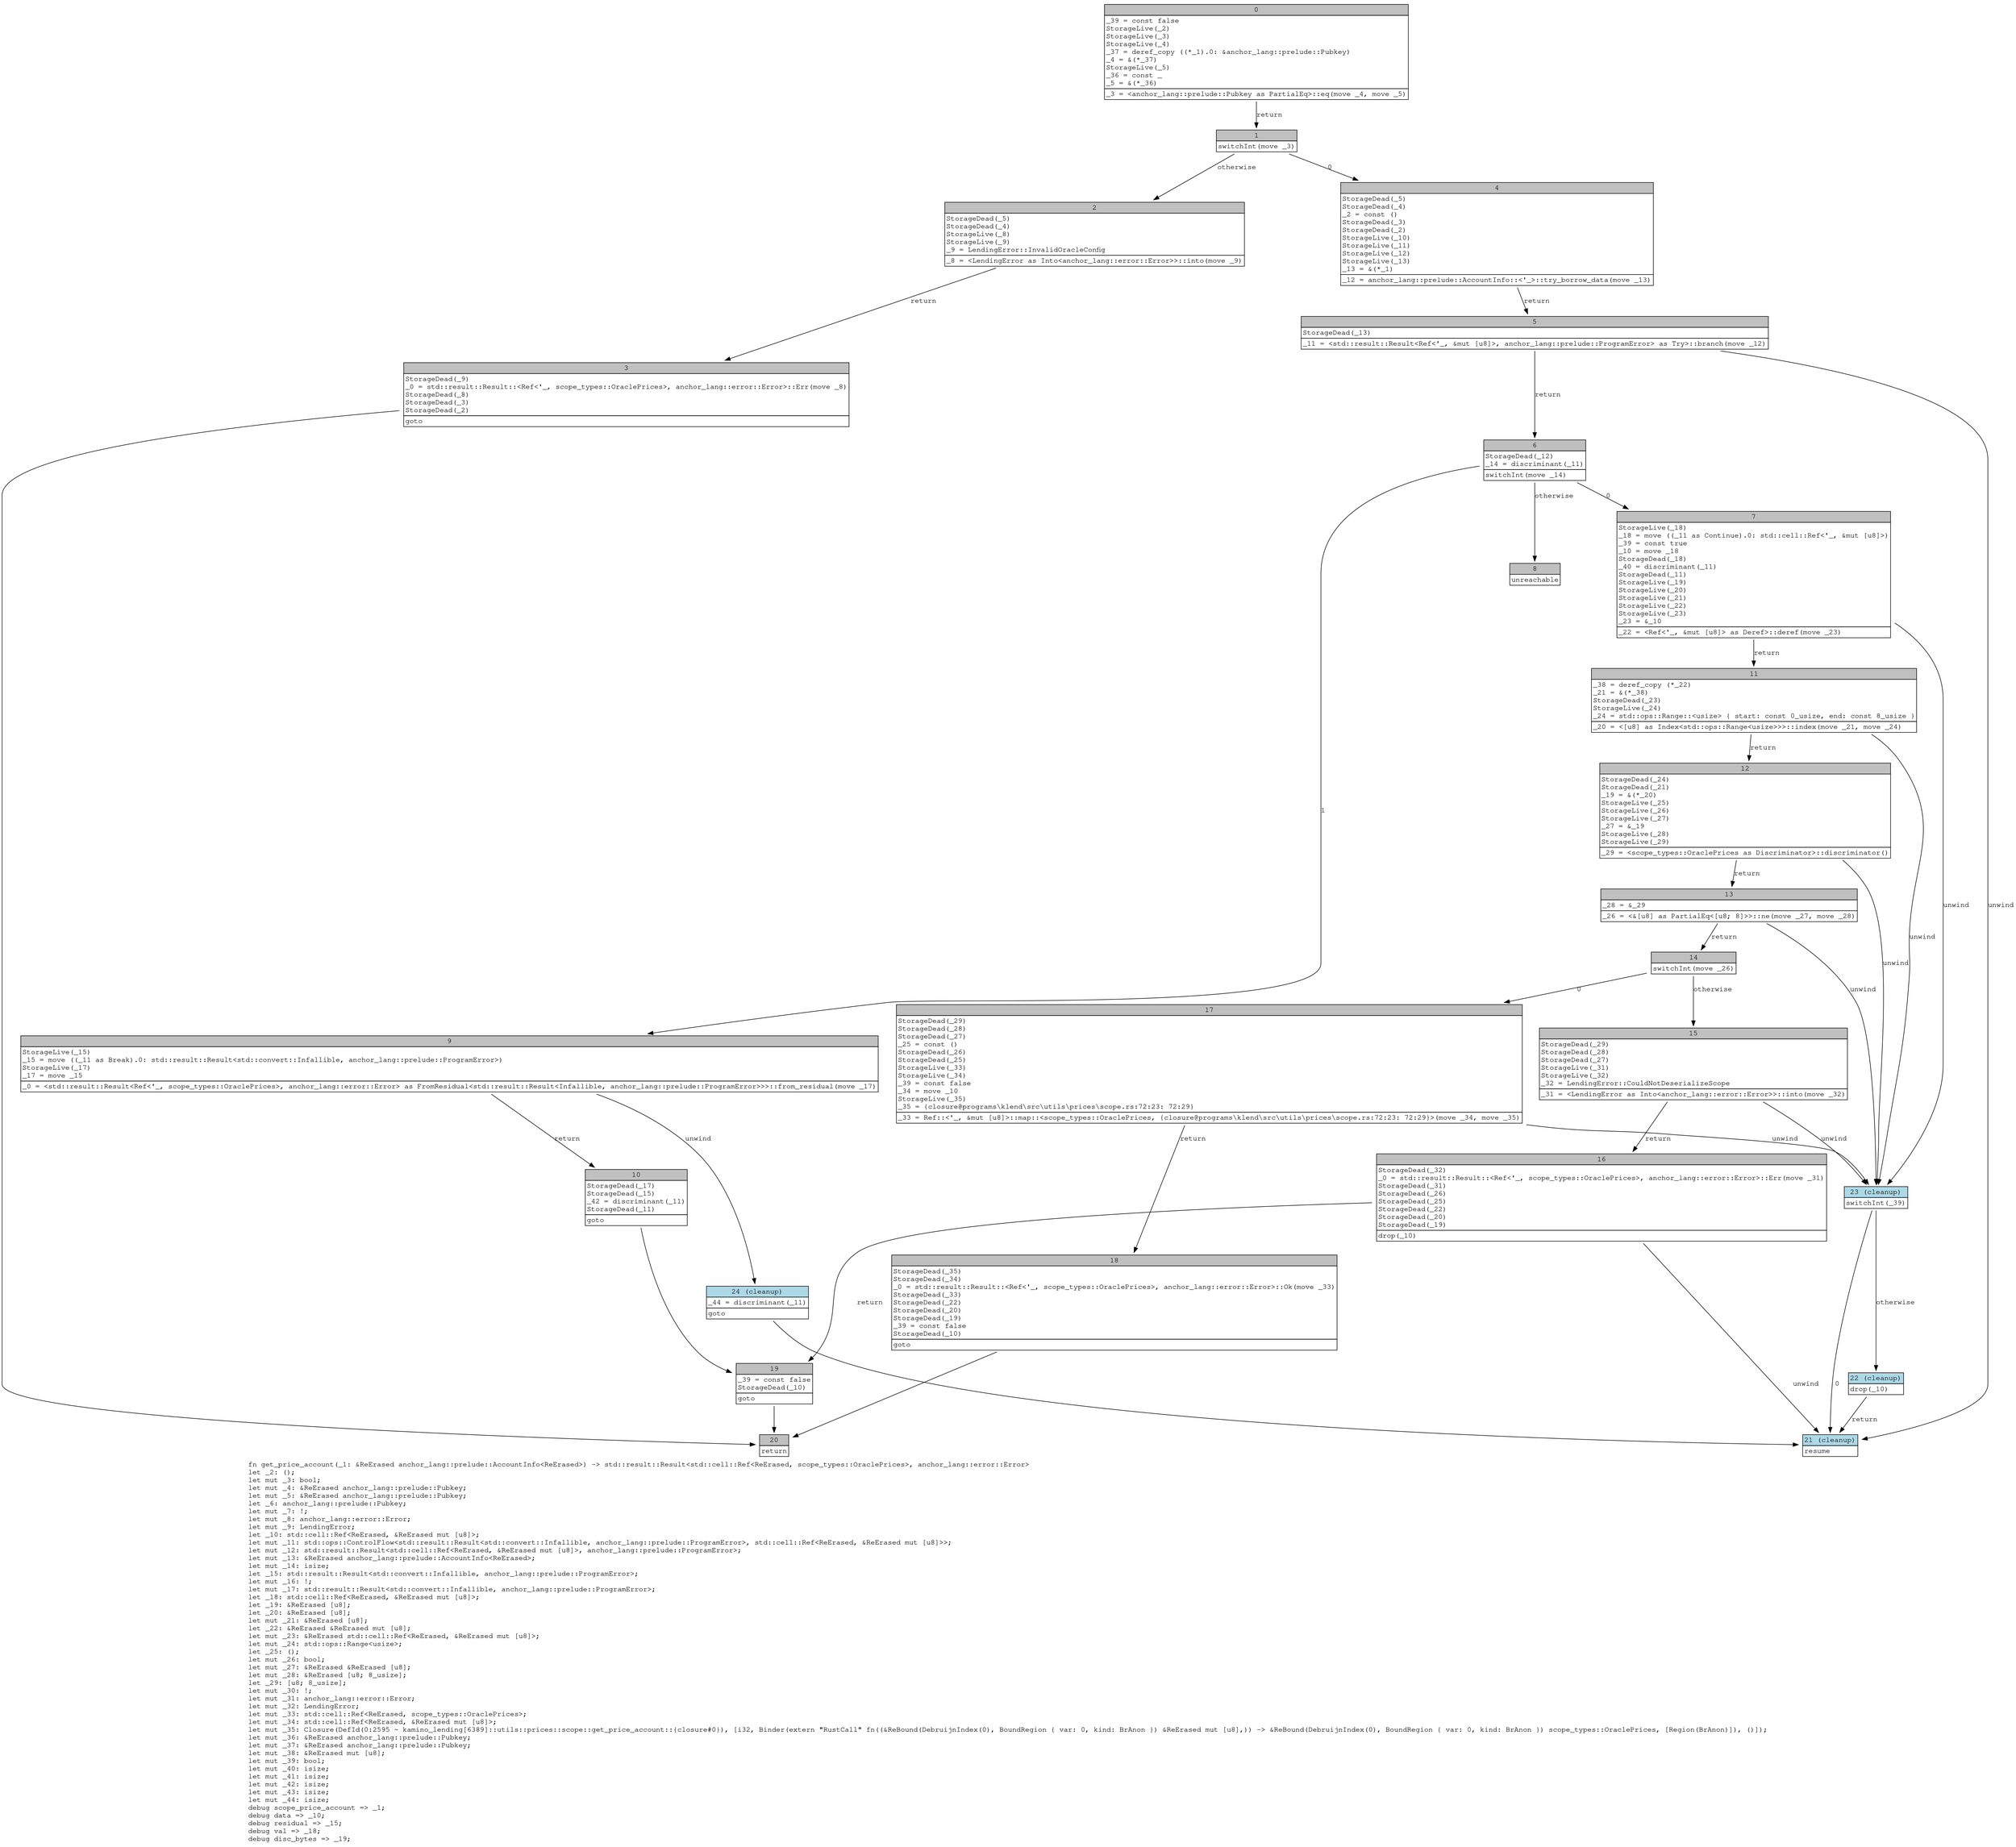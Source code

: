 digraph Mir_0_2593 {
    graph [fontname="Courier, monospace"];
    node [fontname="Courier, monospace"];
    edge [fontname="Courier, monospace"];
    label=<fn get_price_account(_1: &amp;ReErased anchor_lang::prelude::AccountInfo&lt;ReErased&gt;) -&gt; std::result::Result&lt;std::cell::Ref&lt;ReErased, scope_types::OraclePrices&gt;, anchor_lang::error::Error&gt;<br align="left"/>let _2: ();<br align="left"/>let mut _3: bool;<br align="left"/>let mut _4: &amp;ReErased anchor_lang::prelude::Pubkey;<br align="left"/>let mut _5: &amp;ReErased anchor_lang::prelude::Pubkey;<br align="left"/>let _6: anchor_lang::prelude::Pubkey;<br align="left"/>let mut _7: !;<br align="left"/>let mut _8: anchor_lang::error::Error;<br align="left"/>let mut _9: LendingError;<br align="left"/>let _10: std::cell::Ref&lt;ReErased, &amp;ReErased mut [u8]&gt;;<br align="left"/>let mut _11: std::ops::ControlFlow&lt;std::result::Result&lt;std::convert::Infallible, anchor_lang::prelude::ProgramError&gt;, std::cell::Ref&lt;ReErased, &amp;ReErased mut [u8]&gt;&gt;;<br align="left"/>let mut _12: std::result::Result&lt;std::cell::Ref&lt;ReErased, &amp;ReErased mut [u8]&gt;, anchor_lang::prelude::ProgramError&gt;;<br align="left"/>let mut _13: &amp;ReErased anchor_lang::prelude::AccountInfo&lt;ReErased&gt;;<br align="left"/>let mut _14: isize;<br align="left"/>let _15: std::result::Result&lt;std::convert::Infallible, anchor_lang::prelude::ProgramError&gt;;<br align="left"/>let mut _16: !;<br align="left"/>let mut _17: std::result::Result&lt;std::convert::Infallible, anchor_lang::prelude::ProgramError&gt;;<br align="left"/>let _18: std::cell::Ref&lt;ReErased, &amp;ReErased mut [u8]&gt;;<br align="left"/>let _19: &amp;ReErased [u8];<br align="left"/>let _20: &amp;ReErased [u8];<br align="left"/>let mut _21: &amp;ReErased [u8];<br align="left"/>let _22: &amp;ReErased &amp;ReErased mut [u8];<br align="left"/>let mut _23: &amp;ReErased std::cell::Ref&lt;ReErased, &amp;ReErased mut [u8]&gt;;<br align="left"/>let mut _24: std::ops::Range&lt;usize&gt;;<br align="left"/>let _25: ();<br align="left"/>let mut _26: bool;<br align="left"/>let mut _27: &amp;ReErased &amp;ReErased [u8];<br align="left"/>let mut _28: &amp;ReErased [u8; 8_usize];<br align="left"/>let _29: [u8; 8_usize];<br align="left"/>let mut _30: !;<br align="left"/>let mut _31: anchor_lang::error::Error;<br align="left"/>let mut _32: LendingError;<br align="left"/>let mut _33: std::cell::Ref&lt;ReErased, scope_types::OraclePrices&gt;;<br align="left"/>let mut _34: std::cell::Ref&lt;ReErased, &amp;ReErased mut [u8]&gt;;<br align="left"/>let mut _35: Closure(DefId(0:2595 ~ kamino_lending[6389]::utils::prices::scope::get_price_account::{closure#0}), [i32, Binder(extern &quot;RustCall&quot; fn((&amp;ReBound(DebruijnIndex(0), BoundRegion { var: 0, kind: BrAnon }) &amp;ReErased mut [u8],)) -&gt; &amp;ReBound(DebruijnIndex(0), BoundRegion { var: 0, kind: BrAnon }) scope_types::OraclePrices, [Region(BrAnon)]), ()]);<br align="left"/>let mut _36: &amp;ReErased anchor_lang::prelude::Pubkey;<br align="left"/>let mut _37: &amp;ReErased anchor_lang::prelude::Pubkey;<br align="left"/>let mut _38: &amp;ReErased mut [u8];<br align="left"/>let mut _39: bool;<br align="left"/>let mut _40: isize;<br align="left"/>let mut _41: isize;<br align="left"/>let mut _42: isize;<br align="left"/>let mut _43: isize;<br align="left"/>let mut _44: isize;<br align="left"/>debug scope_price_account =&gt; _1;<br align="left"/>debug data =&gt; _10;<br align="left"/>debug residual =&gt; _15;<br align="left"/>debug val =&gt; _18;<br align="left"/>debug disc_bytes =&gt; _19;<br align="left"/>>;
    bb0__0_2593 [shape="none", label=<<table border="0" cellborder="1" cellspacing="0"><tr><td bgcolor="gray" align="center" colspan="1">0</td></tr><tr><td align="left" balign="left">_39 = const false<br/>StorageLive(_2)<br/>StorageLive(_3)<br/>StorageLive(_4)<br/>_37 = deref_copy ((*_1).0: &amp;anchor_lang::prelude::Pubkey)<br/>_4 = &amp;(*_37)<br/>StorageLive(_5)<br/>_36 = const _<br/>_5 = &amp;(*_36)<br/></td></tr><tr><td align="left">_3 = &lt;anchor_lang::prelude::Pubkey as PartialEq&gt;::eq(move _4, move _5)</td></tr></table>>];
    bb1__0_2593 [shape="none", label=<<table border="0" cellborder="1" cellspacing="0"><tr><td bgcolor="gray" align="center" colspan="1">1</td></tr><tr><td align="left">switchInt(move _3)</td></tr></table>>];
    bb2__0_2593 [shape="none", label=<<table border="0" cellborder="1" cellspacing="0"><tr><td bgcolor="gray" align="center" colspan="1">2</td></tr><tr><td align="left" balign="left">StorageDead(_5)<br/>StorageDead(_4)<br/>StorageLive(_8)<br/>StorageLive(_9)<br/>_9 = LendingError::InvalidOracleConfig<br/></td></tr><tr><td align="left">_8 = &lt;LendingError as Into&lt;anchor_lang::error::Error&gt;&gt;::into(move _9)</td></tr></table>>];
    bb3__0_2593 [shape="none", label=<<table border="0" cellborder="1" cellspacing="0"><tr><td bgcolor="gray" align="center" colspan="1">3</td></tr><tr><td align="left" balign="left">StorageDead(_9)<br/>_0 = std::result::Result::&lt;Ref&lt;'_, scope_types::OraclePrices&gt;, anchor_lang::error::Error&gt;::Err(move _8)<br/>StorageDead(_8)<br/>StorageDead(_3)<br/>StorageDead(_2)<br/></td></tr><tr><td align="left">goto</td></tr></table>>];
    bb4__0_2593 [shape="none", label=<<table border="0" cellborder="1" cellspacing="0"><tr><td bgcolor="gray" align="center" colspan="1">4</td></tr><tr><td align="left" balign="left">StorageDead(_5)<br/>StorageDead(_4)<br/>_2 = const ()<br/>StorageDead(_3)<br/>StorageDead(_2)<br/>StorageLive(_10)<br/>StorageLive(_11)<br/>StorageLive(_12)<br/>StorageLive(_13)<br/>_13 = &amp;(*_1)<br/></td></tr><tr><td align="left">_12 = anchor_lang::prelude::AccountInfo::&lt;'_&gt;::try_borrow_data(move _13)</td></tr></table>>];
    bb5__0_2593 [shape="none", label=<<table border="0" cellborder="1" cellspacing="0"><tr><td bgcolor="gray" align="center" colspan="1">5</td></tr><tr><td align="left" balign="left">StorageDead(_13)<br/></td></tr><tr><td align="left">_11 = &lt;std::result::Result&lt;Ref&lt;'_, &amp;mut [u8]&gt;, anchor_lang::prelude::ProgramError&gt; as Try&gt;::branch(move _12)</td></tr></table>>];
    bb6__0_2593 [shape="none", label=<<table border="0" cellborder="1" cellspacing="0"><tr><td bgcolor="gray" align="center" colspan="1">6</td></tr><tr><td align="left" balign="left">StorageDead(_12)<br/>_14 = discriminant(_11)<br/></td></tr><tr><td align="left">switchInt(move _14)</td></tr></table>>];
    bb7__0_2593 [shape="none", label=<<table border="0" cellborder="1" cellspacing="0"><tr><td bgcolor="gray" align="center" colspan="1">7</td></tr><tr><td align="left" balign="left">StorageLive(_18)<br/>_18 = move ((_11 as Continue).0: std::cell::Ref&lt;'_, &amp;mut [u8]&gt;)<br/>_39 = const true<br/>_10 = move _18<br/>StorageDead(_18)<br/>_40 = discriminant(_11)<br/>StorageDead(_11)<br/>StorageLive(_19)<br/>StorageLive(_20)<br/>StorageLive(_21)<br/>StorageLive(_22)<br/>StorageLive(_23)<br/>_23 = &amp;_10<br/></td></tr><tr><td align="left">_22 = &lt;Ref&lt;'_, &amp;mut [u8]&gt; as Deref&gt;::deref(move _23)</td></tr></table>>];
    bb8__0_2593 [shape="none", label=<<table border="0" cellborder="1" cellspacing="0"><tr><td bgcolor="gray" align="center" colspan="1">8</td></tr><tr><td align="left">unreachable</td></tr></table>>];
    bb9__0_2593 [shape="none", label=<<table border="0" cellborder="1" cellspacing="0"><tr><td bgcolor="gray" align="center" colspan="1">9</td></tr><tr><td align="left" balign="left">StorageLive(_15)<br/>_15 = move ((_11 as Break).0: std::result::Result&lt;std::convert::Infallible, anchor_lang::prelude::ProgramError&gt;)<br/>StorageLive(_17)<br/>_17 = move _15<br/></td></tr><tr><td align="left">_0 = &lt;std::result::Result&lt;Ref&lt;'_, scope_types::OraclePrices&gt;, anchor_lang::error::Error&gt; as FromResidual&lt;std::result::Result&lt;Infallible, anchor_lang::prelude::ProgramError&gt;&gt;&gt;::from_residual(move _17)</td></tr></table>>];
    bb10__0_2593 [shape="none", label=<<table border="0" cellborder="1" cellspacing="0"><tr><td bgcolor="gray" align="center" colspan="1">10</td></tr><tr><td align="left" balign="left">StorageDead(_17)<br/>StorageDead(_15)<br/>_42 = discriminant(_11)<br/>StorageDead(_11)<br/></td></tr><tr><td align="left">goto</td></tr></table>>];
    bb11__0_2593 [shape="none", label=<<table border="0" cellborder="1" cellspacing="0"><tr><td bgcolor="gray" align="center" colspan="1">11</td></tr><tr><td align="left" balign="left">_38 = deref_copy (*_22)<br/>_21 = &amp;(*_38)<br/>StorageDead(_23)<br/>StorageLive(_24)<br/>_24 = std::ops::Range::&lt;usize&gt; { start: const 0_usize, end: const 8_usize }<br/></td></tr><tr><td align="left">_20 = &lt;[u8] as Index&lt;std::ops::Range&lt;usize&gt;&gt;&gt;::index(move _21, move _24)</td></tr></table>>];
    bb12__0_2593 [shape="none", label=<<table border="0" cellborder="1" cellspacing="0"><tr><td bgcolor="gray" align="center" colspan="1">12</td></tr><tr><td align="left" balign="left">StorageDead(_24)<br/>StorageDead(_21)<br/>_19 = &amp;(*_20)<br/>StorageLive(_25)<br/>StorageLive(_26)<br/>StorageLive(_27)<br/>_27 = &amp;_19<br/>StorageLive(_28)<br/>StorageLive(_29)<br/></td></tr><tr><td align="left">_29 = &lt;scope_types::OraclePrices as Discriminator&gt;::discriminator()</td></tr></table>>];
    bb13__0_2593 [shape="none", label=<<table border="0" cellborder="1" cellspacing="0"><tr><td bgcolor="gray" align="center" colspan="1">13</td></tr><tr><td align="left" balign="left">_28 = &amp;_29<br/></td></tr><tr><td align="left">_26 = &lt;&amp;[u8] as PartialEq&lt;[u8; 8]&gt;&gt;::ne(move _27, move _28)</td></tr></table>>];
    bb14__0_2593 [shape="none", label=<<table border="0" cellborder="1" cellspacing="0"><tr><td bgcolor="gray" align="center" colspan="1">14</td></tr><tr><td align="left">switchInt(move _26)</td></tr></table>>];
    bb15__0_2593 [shape="none", label=<<table border="0" cellborder="1" cellspacing="0"><tr><td bgcolor="gray" align="center" colspan="1">15</td></tr><tr><td align="left" balign="left">StorageDead(_29)<br/>StorageDead(_28)<br/>StorageDead(_27)<br/>StorageLive(_31)<br/>StorageLive(_32)<br/>_32 = LendingError::CouldNotDeserializeScope<br/></td></tr><tr><td align="left">_31 = &lt;LendingError as Into&lt;anchor_lang::error::Error&gt;&gt;::into(move _32)</td></tr></table>>];
    bb16__0_2593 [shape="none", label=<<table border="0" cellborder="1" cellspacing="0"><tr><td bgcolor="gray" align="center" colspan="1">16</td></tr><tr><td align="left" balign="left">StorageDead(_32)<br/>_0 = std::result::Result::&lt;Ref&lt;'_, scope_types::OraclePrices&gt;, anchor_lang::error::Error&gt;::Err(move _31)<br/>StorageDead(_31)<br/>StorageDead(_26)<br/>StorageDead(_25)<br/>StorageDead(_22)<br/>StorageDead(_20)<br/>StorageDead(_19)<br/></td></tr><tr><td align="left">drop(_10)</td></tr></table>>];
    bb17__0_2593 [shape="none", label=<<table border="0" cellborder="1" cellspacing="0"><tr><td bgcolor="gray" align="center" colspan="1">17</td></tr><tr><td align="left" balign="left">StorageDead(_29)<br/>StorageDead(_28)<br/>StorageDead(_27)<br/>_25 = const ()<br/>StorageDead(_26)<br/>StorageDead(_25)<br/>StorageLive(_33)<br/>StorageLive(_34)<br/>_39 = const false<br/>_34 = move _10<br/>StorageLive(_35)<br/>_35 = {closure@programs\klend\src\utils\prices\scope.rs:72:23: 72:29}<br/></td></tr><tr><td align="left">_33 = Ref::&lt;'_, &amp;mut [u8]&gt;::map::&lt;scope_types::OraclePrices, {closure@programs\klend\src\utils\prices\scope.rs:72:23: 72:29}&gt;(move _34, move _35)</td></tr></table>>];
    bb18__0_2593 [shape="none", label=<<table border="0" cellborder="1" cellspacing="0"><tr><td bgcolor="gray" align="center" colspan="1">18</td></tr><tr><td align="left" balign="left">StorageDead(_35)<br/>StorageDead(_34)<br/>_0 = std::result::Result::&lt;Ref&lt;'_, scope_types::OraclePrices&gt;, anchor_lang::error::Error&gt;::Ok(move _33)<br/>StorageDead(_33)<br/>StorageDead(_22)<br/>StorageDead(_20)<br/>StorageDead(_19)<br/>_39 = const false<br/>StorageDead(_10)<br/></td></tr><tr><td align="left">goto</td></tr></table>>];
    bb19__0_2593 [shape="none", label=<<table border="0" cellborder="1" cellspacing="0"><tr><td bgcolor="gray" align="center" colspan="1">19</td></tr><tr><td align="left" balign="left">_39 = const false<br/>StorageDead(_10)<br/></td></tr><tr><td align="left">goto</td></tr></table>>];
    bb20__0_2593 [shape="none", label=<<table border="0" cellborder="1" cellspacing="0"><tr><td bgcolor="gray" align="center" colspan="1">20</td></tr><tr><td align="left">return</td></tr></table>>];
    bb21__0_2593 [shape="none", label=<<table border="0" cellborder="1" cellspacing="0"><tr><td bgcolor="lightblue" align="center" colspan="1">21 (cleanup)</td></tr><tr><td align="left">resume</td></tr></table>>];
    bb22__0_2593 [shape="none", label=<<table border="0" cellborder="1" cellspacing="0"><tr><td bgcolor="lightblue" align="center" colspan="1">22 (cleanup)</td></tr><tr><td align="left">drop(_10)</td></tr></table>>];
    bb23__0_2593 [shape="none", label=<<table border="0" cellborder="1" cellspacing="0"><tr><td bgcolor="lightblue" align="center" colspan="1">23 (cleanup)</td></tr><tr><td align="left">switchInt(_39)</td></tr></table>>];
    bb24__0_2593 [shape="none", label=<<table border="0" cellborder="1" cellspacing="0"><tr><td bgcolor="lightblue" align="center" colspan="1">24 (cleanup)</td></tr><tr><td align="left" balign="left">_44 = discriminant(_11)<br/></td></tr><tr><td align="left">goto</td></tr></table>>];
    bb0__0_2593 -> bb1__0_2593 [label="return"];
    bb1__0_2593 -> bb4__0_2593 [label="0"];
    bb1__0_2593 -> bb2__0_2593 [label="otherwise"];
    bb2__0_2593 -> bb3__0_2593 [label="return"];
    bb3__0_2593 -> bb20__0_2593 [label=""];
    bb4__0_2593 -> bb5__0_2593 [label="return"];
    bb5__0_2593 -> bb6__0_2593 [label="return"];
    bb5__0_2593 -> bb21__0_2593 [label="unwind"];
    bb6__0_2593 -> bb7__0_2593 [label="0"];
    bb6__0_2593 -> bb9__0_2593 [label="1"];
    bb6__0_2593 -> bb8__0_2593 [label="otherwise"];
    bb7__0_2593 -> bb11__0_2593 [label="return"];
    bb7__0_2593 -> bb23__0_2593 [label="unwind"];
    bb9__0_2593 -> bb10__0_2593 [label="return"];
    bb9__0_2593 -> bb24__0_2593 [label="unwind"];
    bb10__0_2593 -> bb19__0_2593 [label=""];
    bb11__0_2593 -> bb12__0_2593 [label="return"];
    bb11__0_2593 -> bb23__0_2593 [label="unwind"];
    bb12__0_2593 -> bb13__0_2593 [label="return"];
    bb12__0_2593 -> bb23__0_2593 [label="unwind"];
    bb13__0_2593 -> bb14__0_2593 [label="return"];
    bb13__0_2593 -> bb23__0_2593 [label="unwind"];
    bb14__0_2593 -> bb17__0_2593 [label="0"];
    bb14__0_2593 -> bb15__0_2593 [label="otherwise"];
    bb15__0_2593 -> bb16__0_2593 [label="return"];
    bb15__0_2593 -> bb23__0_2593 [label="unwind"];
    bb16__0_2593 -> bb19__0_2593 [label="return"];
    bb16__0_2593 -> bb21__0_2593 [label="unwind"];
    bb17__0_2593 -> bb18__0_2593 [label="return"];
    bb17__0_2593 -> bb23__0_2593 [label="unwind"];
    bb18__0_2593 -> bb20__0_2593 [label=""];
    bb19__0_2593 -> bb20__0_2593 [label=""];
    bb22__0_2593 -> bb21__0_2593 [label="return"];
    bb23__0_2593 -> bb21__0_2593 [label="0"];
    bb23__0_2593 -> bb22__0_2593 [label="otherwise"];
    bb24__0_2593 -> bb21__0_2593 [label=""];
}
